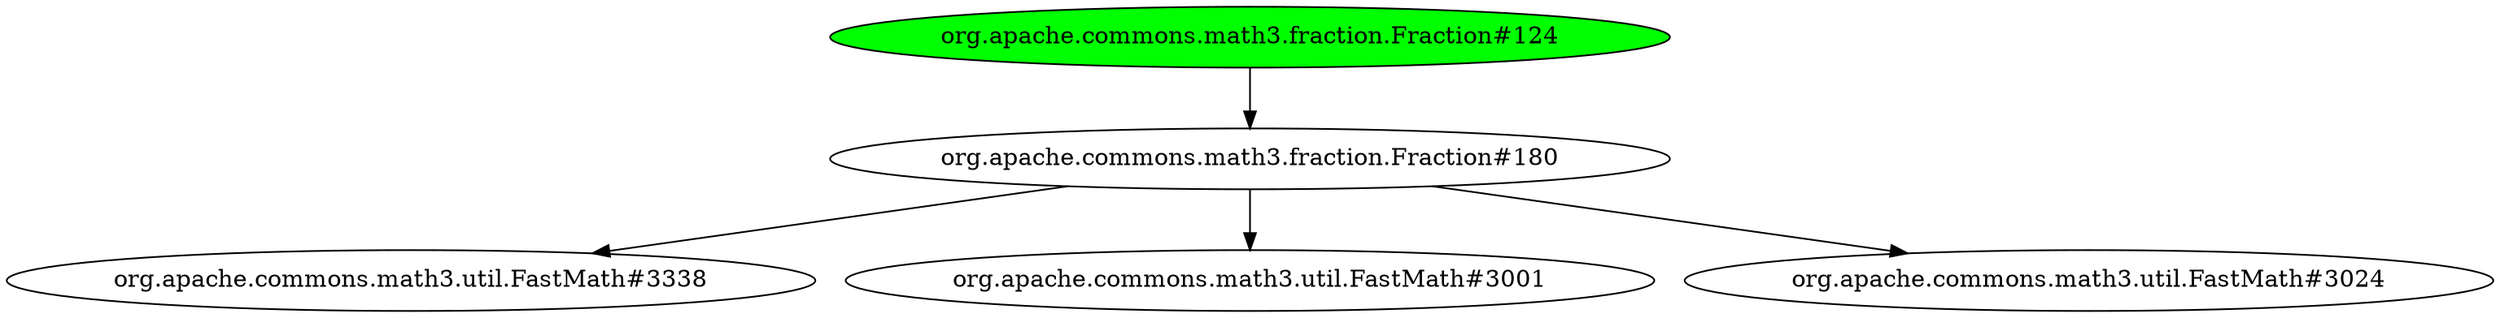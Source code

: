 digraph "cg/org.apache.commons.math3.fraction.Fraction#124"
{
	"org.apache.commons.math3.fraction.Fraction#124" [style=filled,fillcolor=green];
	"org.apache.commons.math3.fraction.Fraction#124" -> "org.apache.commons.math3.fraction.Fraction#180";
	"org.apache.commons.math3.fraction.Fraction#180" -> "org.apache.commons.math3.util.FastMath#3338";
	"org.apache.commons.math3.fraction.Fraction#180" -> "org.apache.commons.math3.util.FastMath#3001";
	"org.apache.commons.math3.fraction.Fraction#180" -> "org.apache.commons.math3.util.FastMath#3024";
}
digraph "cg/org.apache.commons.math3.fraction.Fraction#124"
{
	"org.apache.commons.math3.fraction.Fraction#124" [style=filled,fillcolor=green];
	"org.apache.commons.math3.fraction.Fraction#124" -> "org.apache.commons.math3.fraction.Fraction#180";
	"org.apache.commons.math3.fraction.Fraction#180" -> "org.apache.commons.math3.util.FastMath#3338";
	"org.apache.commons.math3.fraction.Fraction#180" -> "org.apache.commons.math3.util.FastMath#3001";
	"org.apache.commons.math3.fraction.Fraction#180" -> "org.apache.commons.math3.util.FastMath#3024";
}
digraph "cg/org.apache.commons.math3.fraction.Fraction#124"
{
	"org.apache.commons.math3.fraction.Fraction#124" [style=filled,fillcolor=green];
	"org.apache.commons.math3.fraction.Fraction#124" -> "org.apache.commons.math3.fraction.Fraction#180";
	"org.apache.commons.math3.fraction.Fraction#180" -> "org.apache.commons.math3.util.FastMath#3338";
	"org.apache.commons.math3.fraction.Fraction#180" -> "org.apache.commons.math3.util.FastMath#3001";
	"org.apache.commons.math3.fraction.Fraction#180" -> "org.apache.commons.math3.util.FastMath#3024";
}
digraph "cg/org.apache.commons.math3.fraction.Fraction#124"
{
	"org.apache.commons.math3.fraction.Fraction#124" [style=filled,fillcolor=green];
	"org.apache.commons.math3.fraction.Fraction#124" -> "org.apache.commons.math3.fraction.Fraction#180";
	"org.apache.commons.math3.fraction.Fraction#180" -> "org.apache.commons.math3.util.FastMath#3338";
	"org.apache.commons.math3.fraction.Fraction#180" -> "org.apache.commons.math3.util.FastMath#3001";
	"org.apache.commons.math3.fraction.Fraction#180" -> "org.apache.commons.math3.util.FastMath#3024";
}
digraph "cg/org.apache.commons.math3.fraction.Fraction#124"
{
	"org.apache.commons.math3.fraction.Fraction#124" [style=filled,fillcolor=green];
	"org.apache.commons.math3.fraction.Fraction#124" -> "org.apache.commons.math3.fraction.Fraction#180";
	"org.apache.commons.math3.fraction.Fraction#180" -> "org.apache.commons.math3.util.FastMath#3338";
	"org.apache.commons.math3.fraction.Fraction#180" -> "org.apache.commons.math3.util.FastMath#3001";
	"org.apache.commons.math3.fraction.Fraction#180" -> "org.apache.commons.math3.util.FastMath#3024";
}
digraph "cg/org.apache.commons.math3.fraction.Fraction#124"
{
	"org.apache.commons.math3.fraction.Fraction#124" [style=filled,fillcolor=green];
	"org.apache.commons.math3.fraction.Fraction#124" -> "org.apache.commons.math3.fraction.Fraction#180";
	"org.apache.commons.math3.fraction.Fraction#180" -> "org.apache.commons.math3.util.FastMath#3338";
	"org.apache.commons.math3.fraction.Fraction#180" -> "org.apache.commons.math3.util.FastMath#3001";
	"org.apache.commons.math3.fraction.Fraction#180" -> "org.apache.commons.math3.util.FastMath#3024";
}
digraph "cg/org.apache.commons.math3.fraction.Fraction#124"
{
	"org.apache.commons.math3.fraction.Fraction#124" [style=filled,fillcolor=green];
	"org.apache.commons.math3.fraction.Fraction#124" -> "org.apache.commons.math3.fraction.Fraction#180";
	"org.apache.commons.math3.fraction.Fraction#180" -> "org.apache.commons.math3.util.FastMath#3338";
	"org.apache.commons.math3.fraction.Fraction#180" -> "org.apache.commons.math3.util.FastMath#3001";
	"org.apache.commons.math3.fraction.Fraction#180" -> "org.apache.commons.math3.util.FastMath#3024";
}
